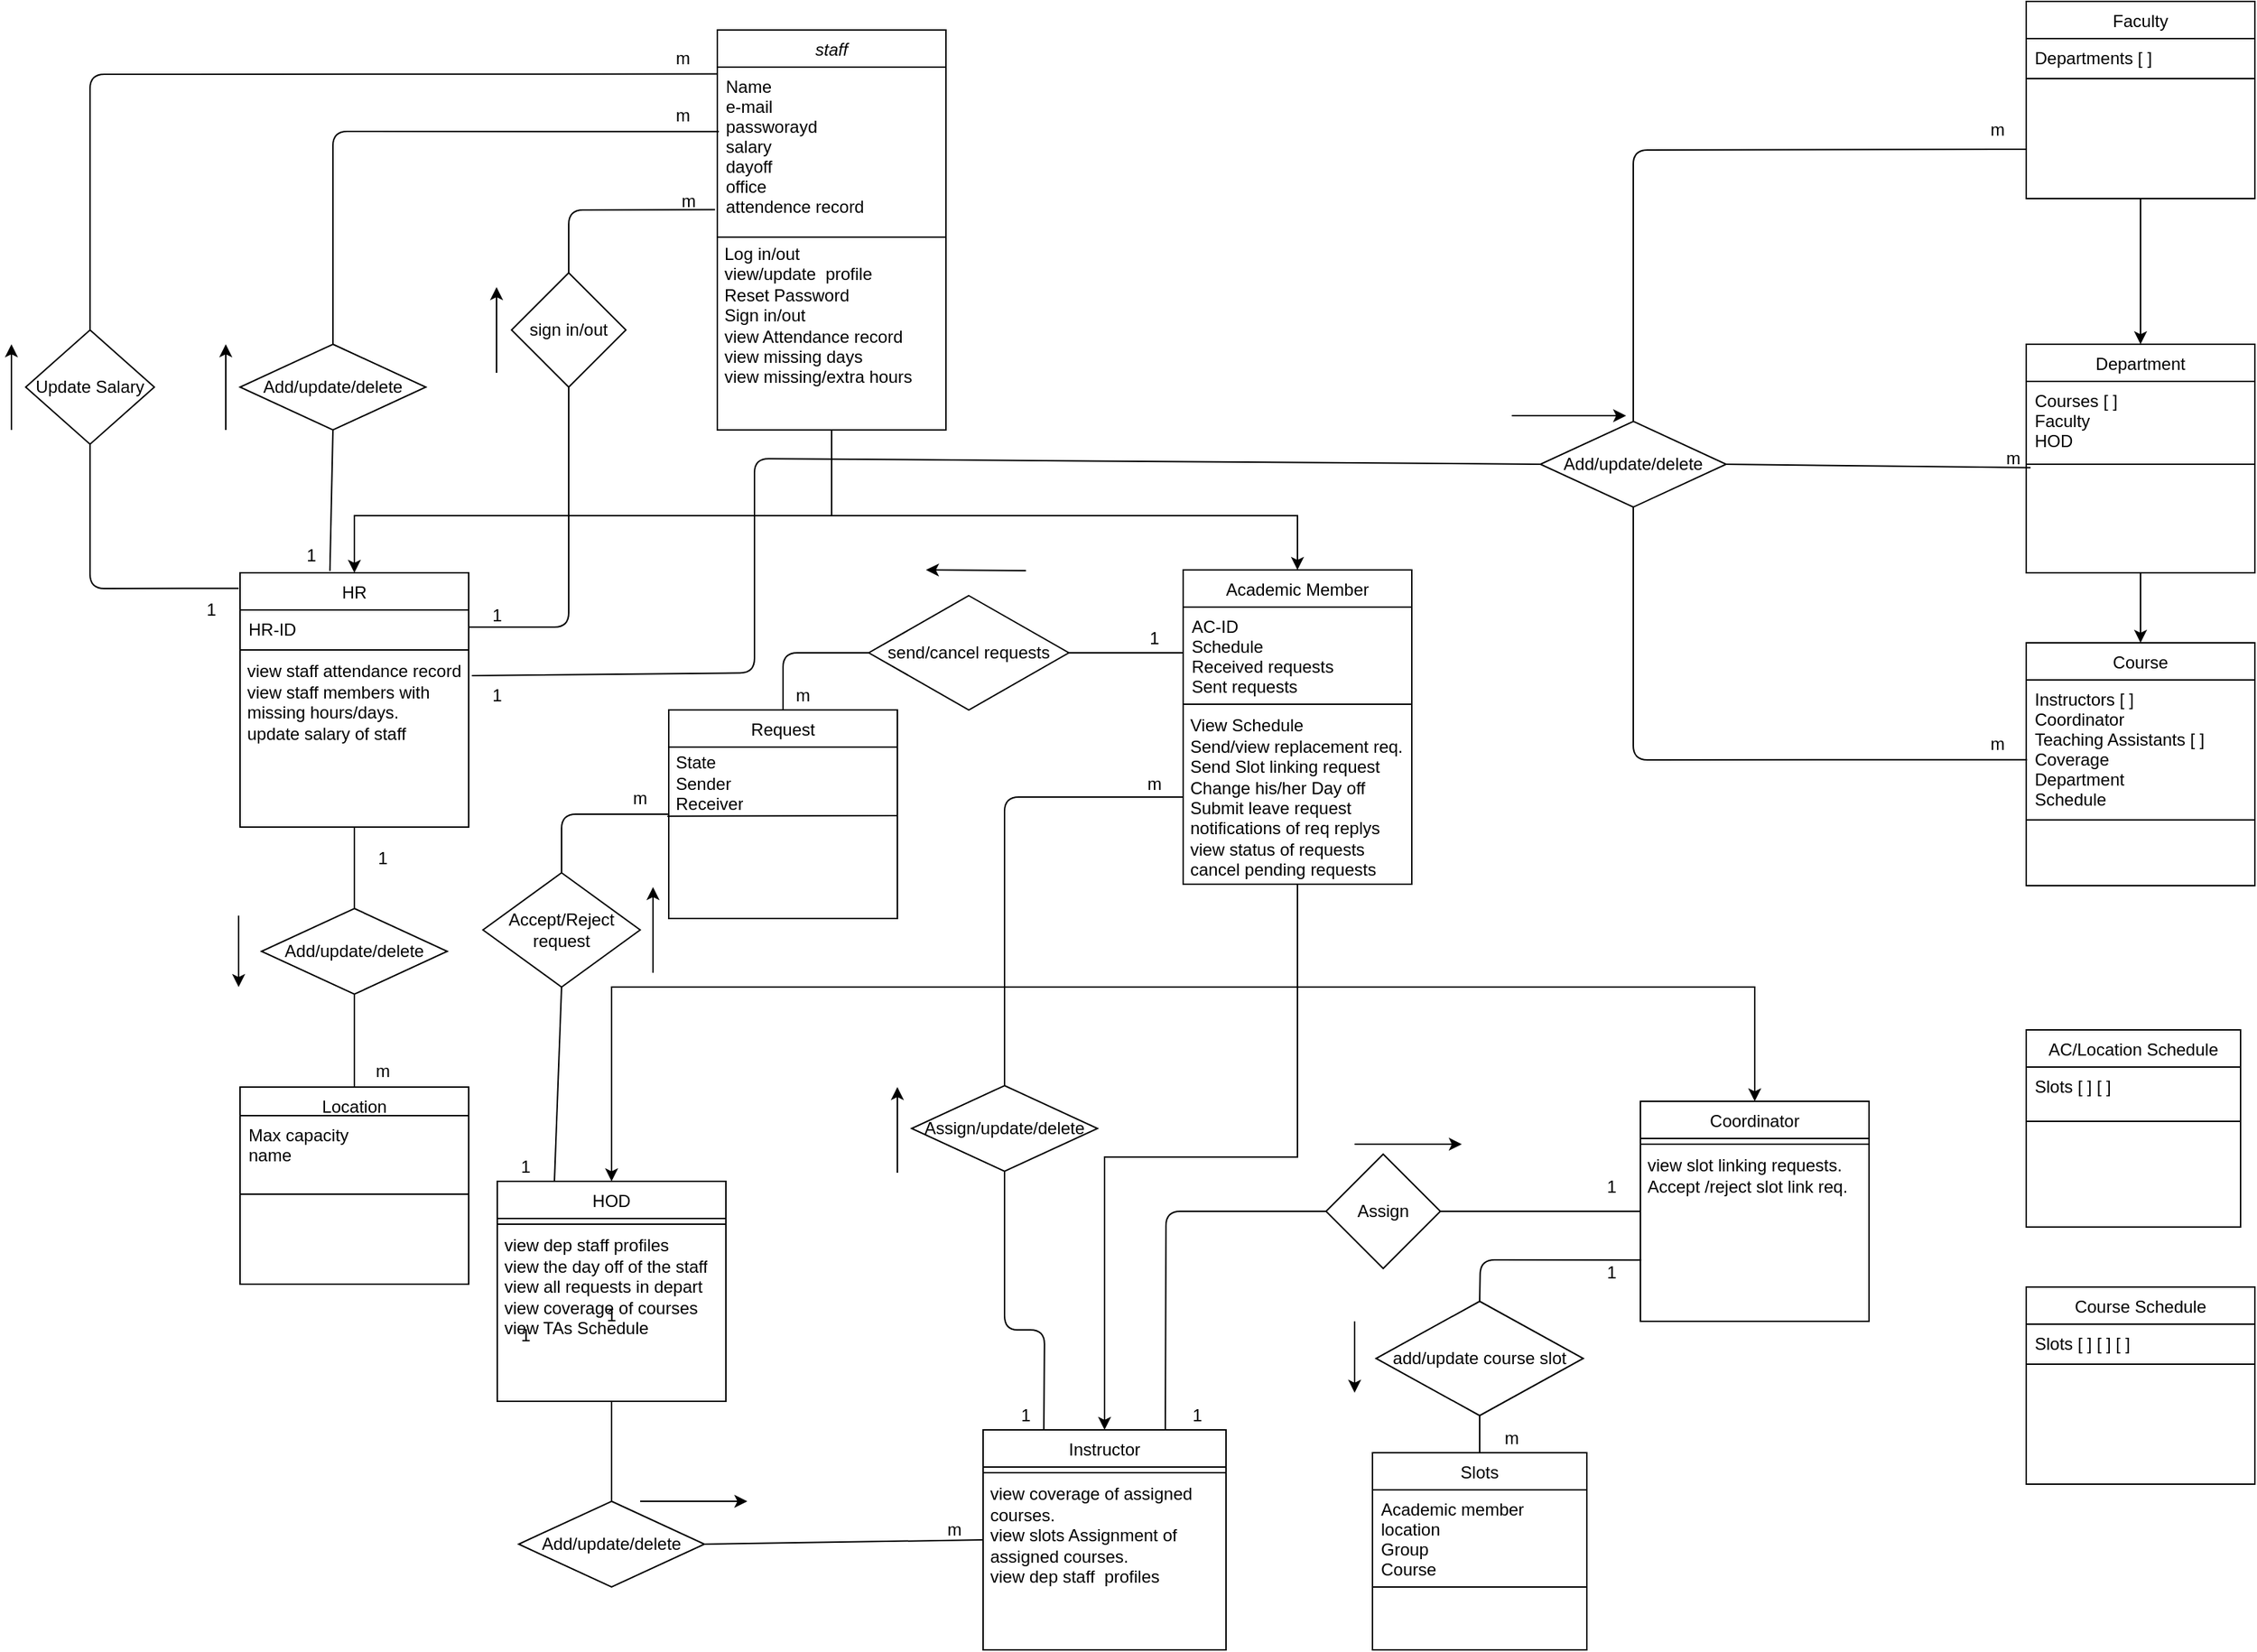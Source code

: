 <mxfile version="14.0.5" type="device"><diagram id="C5RBs43oDa-KdzZeNtuy" name="Page-1"><mxGraphModel dx="2633" dy="2077" grid="1" gridSize="10" guides="1" tooltips="1" connect="1" arrows="1" fold="1" page="1" pageScale="1" pageWidth="827" pageHeight="1169" math="0" shadow="0"><root><mxCell id="WIyWlLk6GJQsqaUBKTNV-0"/><mxCell id="WIyWlLk6GJQsqaUBKTNV-1" parent="WIyWlLk6GJQsqaUBKTNV-0"/><mxCell id="nDDaVyUF-0iJkElrDxur-16" style="edgeStyle=orthogonalEdgeStyle;rounded=0;orthogonalLoop=1;jettySize=auto;html=1;exitX=0.5;exitY=1;exitDx=0;exitDy=0;" parent="WIyWlLk6GJQsqaUBKTNV-1" source="zkfFHV4jXpPFQw0GAbJ--0" target="zkfFHV4jXpPFQw0GAbJ--6" edge="1"><mxGeometry relative="1" as="geometry"><Array as="points"><mxPoint x="414" y="280"/><mxPoint x="80" y="280"/></Array></mxGeometry></mxCell><mxCell id="nDDaVyUF-0iJkElrDxur-18" style="edgeStyle=orthogonalEdgeStyle;rounded=0;orthogonalLoop=1;jettySize=auto;html=1;exitX=0.5;exitY=1;exitDx=0;exitDy=0;" parent="WIyWlLk6GJQsqaUBKTNV-1" source="zkfFHV4jXpPFQw0GAbJ--0" target="zkfFHV4jXpPFQw0GAbJ--13" edge="1"><mxGeometry relative="1" as="geometry"><Array as="points"><mxPoint x="220" y="280"/><mxPoint x="360" y="280"/></Array></mxGeometry></mxCell><mxCell id="zkfFHV4jXpPFQw0GAbJ--0" value="staff" style="swimlane;fontStyle=2;align=center;verticalAlign=top;childLayout=stackLayout;horizontal=1;startSize=26;horizontalStack=0;resizeParent=1;resizeLast=0;collapsible=1;marginBottom=0;rounded=0;shadow=0;strokeWidth=1;" parent="WIyWlLk6GJQsqaUBKTNV-1" vertex="1"><mxGeometry x="334" y="-60" width="160" height="280" as="geometry"><mxRectangle x="230" y="140" width="160" height="26" as="alternateBounds"/></mxGeometry></mxCell><mxCell id="zkfFHV4jXpPFQw0GAbJ--1" value="Name&#10;e-mail&#10;passworayd&#10;salary&#10;dayoff&#10;office&#10;attendence record&#10;" style="text;align=left;verticalAlign=top;spacingLeft=4;spacingRight=4;overflow=hidden;rotatable=0;points=[[0,0.5],[1,0.5]];portConstraint=eastwest;" parent="zkfFHV4jXpPFQw0GAbJ--0" vertex="1"><mxGeometry y="26" width="160" height="104" as="geometry"/></mxCell><mxCell id="zkfFHV4jXpPFQw0GAbJ--4" value="" style="line;html=1;strokeWidth=1;align=left;verticalAlign=middle;spacingTop=-1;spacingLeft=3;spacingRight=3;rotatable=0;labelPosition=right;points=[];portConstraint=eastwest;" parent="zkfFHV4jXpPFQw0GAbJ--0" vertex="1"><mxGeometry y="130" width="160" height="30" as="geometry"/></mxCell><mxCell id="YVOaVPcOm0ycKmop_Eh_-2" value="Log in/out&lt;br&gt;view/update&amp;nbsp; profile&lt;br&gt;Reset Password&amp;nbsp;&lt;br&gt;Sign in/out&lt;br&gt;view Attendance record&lt;br&gt;view missing days&lt;br&gt;view missing/extra hours" style="text;html=1;strokeColor=none;fillColor=none;spacing=5;spacingTop=-20;whiteSpace=wrap;overflow=hidden;rounded=0;" vertex="1" parent="zkfFHV4jXpPFQw0GAbJ--0"><mxGeometry y="160" width="160" height="90" as="geometry"/></mxCell><mxCell id="zkfFHV4jXpPFQw0GAbJ--6" value="HR" style="swimlane;fontStyle=0;align=center;verticalAlign=top;childLayout=stackLayout;horizontal=1;startSize=26;horizontalStack=0;resizeParent=1;resizeLast=0;collapsible=1;marginBottom=0;rounded=0;shadow=0;strokeWidth=1;" parent="WIyWlLk6GJQsqaUBKTNV-1" vertex="1"><mxGeometry y="320" width="160" height="178" as="geometry"><mxRectangle x="130" y="380" width="160" height="26" as="alternateBounds"/></mxGeometry></mxCell><mxCell id="zkfFHV4jXpPFQw0GAbJ--7" value="HR-ID" style="text;align=left;verticalAlign=top;spacingLeft=4;spacingRight=4;overflow=hidden;rotatable=0;points=[[0,0.5],[1,0.5]];portConstraint=eastwest;" parent="zkfFHV4jXpPFQw0GAbJ--6" vertex="1"><mxGeometry y="26" width="160" height="24" as="geometry"/></mxCell><mxCell id="zkfFHV4jXpPFQw0GAbJ--9" value="" style="line;html=1;strokeWidth=1;align=left;verticalAlign=middle;spacingTop=-1;spacingLeft=3;spacingRight=3;rotatable=0;labelPosition=right;points=[];portConstraint=eastwest;" parent="zkfFHV4jXpPFQw0GAbJ--6" vertex="1"><mxGeometry y="50" width="160" height="8" as="geometry"/></mxCell><mxCell id="YVOaVPcOm0ycKmop_Eh_-70" value="&lt;br&gt;view staff attendance record&lt;br&gt;view staff members with missing hours/days.&lt;br&gt;update salary of staff" style="text;html=1;strokeColor=none;fillColor=none;spacing=5;spacingTop=-20;whiteSpace=wrap;overflow=hidden;rounded=0;" vertex="1" parent="zkfFHV4jXpPFQw0GAbJ--6"><mxGeometry y="58" width="160" height="120" as="geometry"/></mxCell><mxCell id="nDDaVyUF-0iJkElrDxur-69" style="edgeStyle=orthogonalEdgeStyle;rounded=0;orthogonalLoop=1;jettySize=auto;html=1;exitX=0.5;exitY=1;exitDx=0;exitDy=0;" parent="WIyWlLk6GJQsqaUBKTNV-1" source="zkfFHV4jXpPFQw0GAbJ--13" target="nDDaVyUF-0iJkElrDxur-59" edge="1"><mxGeometry relative="1" as="geometry"><Array as="points"><mxPoint x="740" y="610"/><mxPoint x="260" y="610"/></Array></mxGeometry></mxCell><mxCell id="nDDaVyUF-0iJkElrDxur-71" style="edgeStyle=orthogonalEdgeStyle;rounded=0;orthogonalLoop=1;jettySize=auto;html=1;exitX=0.5;exitY=1;exitDx=0;exitDy=0;entryX=0.5;entryY=0;entryDx=0;entryDy=0;" parent="WIyWlLk6GJQsqaUBKTNV-1" source="zkfFHV4jXpPFQw0GAbJ--13" target="nDDaVyUF-0iJkElrDxur-65" edge="1"><mxGeometry relative="1" as="geometry"><Array as="points"><mxPoint x="740" y="610"/><mxPoint x="1060" y="610"/></Array></mxGeometry></mxCell><mxCell id="zkfFHV4jXpPFQw0GAbJ--13" value="Academic Member" style="swimlane;fontStyle=0;align=center;verticalAlign=top;childLayout=stackLayout;horizontal=1;startSize=26;horizontalStack=0;resizeParent=1;resizeLast=0;collapsible=1;marginBottom=0;rounded=0;shadow=0;strokeWidth=1;" parent="WIyWlLk6GJQsqaUBKTNV-1" vertex="1"><mxGeometry x="660" y="318" width="160" height="220" as="geometry"><mxRectangle x="340" y="380" width="170" height="26" as="alternateBounds"/></mxGeometry></mxCell><mxCell id="zkfFHV4jXpPFQw0GAbJ--14" value="AC-ID&#10;Schedule&#10;Received requests&#10;Sent requests" style="text;align=left;verticalAlign=top;spacingLeft=4;spacingRight=4;overflow=hidden;rotatable=0;points=[[0,0.5],[1,0.5]];portConstraint=eastwest;" parent="zkfFHV4jXpPFQw0GAbJ--13" vertex="1"><mxGeometry y="26" width="160" height="64" as="geometry"/></mxCell><mxCell id="zkfFHV4jXpPFQw0GAbJ--15" value="" style="line;html=1;strokeWidth=1;align=left;verticalAlign=middle;spacingTop=-1;spacingLeft=3;spacingRight=3;rotatable=0;labelPosition=right;points=[];portConstraint=eastwest;" parent="zkfFHV4jXpPFQw0GAbJ--13" vertex="1"><mxGeometry y="90" width="160" height="8" as="geometry"/></mxCell><mxCell id="YVOaVPcOm0ycKmop_Eh_-3" value="&lt;br&gt;View Schedule&lt;br&gt;Send/view replacement req.&lt;br&gt;Send Slot linking request&lt;br&gt;Change his/her Day off&lt;br&gt;Submit leave request&amp;nbsp;&lt;br&gt;notifications of req replys&lt;br&gt;view status of requests&lt;br&gt;cancel pending requests" style="text;html=1;strokeColor=none;fillColor=none;spacing=5;spacingTop=-20;whiteSpace=wrap;overflow=hidden;rounded=0;" vertex="1" parent="zkfFHV4jXpPFQw0GAbJ--13"><mxGeometry y="98" width="160" height="122" as="geometry"/></mxCell><mxCell id="nDDaVyUF-0iJkElrDxur-13" style="edgeStyle=orthogonalEdgeStyle;rounded=0;orthogonalLoop=1;jettySize=auto;html=1;exitX=0.5;exitY=1;exitDx=0;exitDy=0;entryX=0.5;entryY=0;entryDx=0;entryDy=0;" parent="WIyWlLk6GJQsqaUBKTNV-1" source="nDDaVyUF-0iJkElrDxur-3" target="nDDaVyUF-0iJkElrDxur-6" edge="1"><mxGeometry relative="1" as="geometry"/></mxCell><mxCell id="nDDaVyUF-0iJkElrDxur-3" value="Faculty" style="swimlane;fontStyle=0;align=center;verticalAlign=top;childLayout=stackLayout;horizontal=1;startSize=26;horizontalStack=0;resizeParent=1;resizeLast=0;collapsible=1;marginBottom=0;rounded=0;shadow=0;strokeWidth=1;" parent="WIyWlLk6GJQsqaUBKTNV-1" vertex="1"><mxGeometry x="1250" y="-80" width="160" height="138" as="geometry"><mxRectangle x="130" y="380" width="160" height="26" as="alternateBounds"/></mxGeometry></mxCell><mxCell id="nDDaVyUF-0iJkElrDxur-4" value="Departments [ ]" style="text;align=left;verticalAlign=top;spacingLeft=4;spacingRight=4;overflow=hidden;rotatable=0;points=[[0,0.5],[1,0.5]];portConstraint=eastwest;" parent="nDDaVyUF-0iJkElrDxur-3" vertex="1"><mxGeometry y="26" width="160" height="24" as="geometry"/></mxCell><mxCell id="nDDaVyUF-0iJkElrDxur-5" value="" style="line;html=1;strokeWidth=1;align=left;verticalAlign=middle;spacingTop=-1;spacingLeft=3;spacingRight=3;rotatable=0;labelPosition=right;points=[];portConstraint=eastwest;" parent="nDDaVyUF-0iJkElrDxur-3" vertex="1"><mxGeometry y="50" width="160" height="8" as="geometry"/></mxCell><mxCell id="nDDaVyUF-0iJkElrDxur-15" style="edgeStyle=orthogonalEdgeStyle;rounded=0;orthogonalLoop=1;jettySize=auto;html=1;exitX=0.5;exitY=1;exitDx=0;exitDy=0;entryX=0.5;entryY=0;entryDx=0;entryDy=0;" parent="WIyWlLk6GJQsqaUBKTNV-1" source="nDDaVyUF-0iJkElrDxur-6" target="nDDaVyUF-0iJkElrDxur-9" edge="1"><mxGeometry relative="1" as="geometry"/></mxCell><mxCell id="nDDaVyUF-0iJkElrDxur-6" value="Department" style="swimlane;fontStyle=0;align=center;verticalAlign=top;childLayout=stackLayout;horizontal=1;startSize=26;horizontalStack=0;resizeParent=1;resizeLast=0;collapsible=1;marginBottom=0;rounded=0;shadow=0;strokeWidth=1;" parent="WIyWlLk6GJQsqaUBKTNV-1" vertex="1"><mxGeometry x="1250" y="160" width="160" height="160" as="geometry"><mxRectangle x="130" y="380" width="160" height="26" as="alternateBounds"/></mxGeometry></mxCell><mxCell id="nDDaVyUF-0iJkElrDxur-7" value="Courses [ ]&#10;Faculty&#10;HOD" style="text;align=left;verticalAlign=top;spacingLeft=4;spacingRight=4;overflow=hidden;rotatable=0;points=[[0,0.5],[1,0.5]];portConstraint=eastwest;" parent="nDDaVyUF-0iJkElrDxur-6" vertex="1"><mxGeometry y="26" width="160" height="54" as="geometry"/></mxCell><mxCell id="nDDaVyUF-0iJkElrDxur-8" value="" style="line;html=1;strokeWidth=1;align=left;verticalAlign=middle;spacingTop=-1;spacingLeft=3;spacingRight=3;rotatable=0;labelPosition=right;points=[];portConstraint=eastwest;" parent="nDDaVyUF-0iJkElrDxur-6" vertex="1"><mxGeometry y="80" width="160" height="8" as="geometry"/></mxCell><mxCell id="nDDaVyUF-0iJkElrDxur-9" value="Course" style="swimlane;fontStyle=0;align=center;verticalAlign=top;childLayout=stackLayout;horizontal=1;startSize=26;horizontalStack=0;resizeParent=1;resizeLast=0;collapsible=1;marginBottom=0;rounded=0;shadow=0;strokeWidth=1;" parent="WIyWlLk6GJQsqaUBKTNV-1" vertex="1"><mxGeometry x="1250" y="369" width="160" height="170" as="geometry"><mxRectangle x="560" y="400" width="160" height="26" as="alternateBounds"/></mxGeometry></mxCell><mxCell id="nDDaVyUF-0iJkElrDxur-10" value="Instructors [ ]&#10;Coordinator&#10;Teaching Assistants [ ]&#10;Coverage&#10;Department&#10;Schedule" style="text;align=left;verticalAlign=top;spacingLeft=4;spacingRight=4;overflow=hidden;rotatable=0;points=[[0,0.5],[1,0.5]];portConstraint=eastwest;" parent="nDDaVyUF-0iJkElrDxur-9" vertex="1"><mxGeometry y="26" width="160" height="94" as="geometry"/></mxCell><mxCell id="nDDaVyUF-0iJkElrDxur-11" value="" style="line;html=1;strokeWidth=1;align=left;verticalAlign=middle;spacingTop=-1;spacingLeft=3;spacingRight=3;rotatable=0;labelPosition=right;points=[];portConstraint=eastwest;" parent="nDDaVyUF-0iJkElrDxur-9" vertex="1"><mxGeometry y="120" width="160" height="8" as="geometry"/></mxCell><mxCell id="nDDaVyUF-0iJkElrDxur-19" value="Location" style="swimlane;fontStyle=0;align=center;verticalAlign=top;childLayout=stackLayout;horizontal=1;startSize=20;horizontalStack=0;resizeParent=1;resizeLast=0;collapsible=1;marginBottom=0;rounded=0;shadow=0;strokeWidth=1;" parent="WIyWlLk6GJQsqaUBKTNV-1" vertex="1"><mxGeometry y="680" width="160" height="138" as="geometry"><mxRectangle x="130" y="380" width="160" height="26" as="alternateBounds"/></mxGeometry></mxCell><mxCell id="nDDaVyUF-0iJkElrDxur-20" value="Max capacity&#10;name" style="text;align=left;verticalAlign=top;spacingLeft=4;spacingRight=4;overflow=hidden;rotatable=0;points=[[0,0.5],[1,0.5]];portConstraint=eastwest;" parent="nDDaVyUF-0iJkElrDxur-19" vertex="1"><mxGeometry y="20" width="160" height="50" as="geometry"/></mxCell><mxCell id="nDDaVyUF-0iJkElrDxur-21" value="" style="line;html=1;strokeWidth=1;align=left;verticalAlign=middle;spacingTop=-1;spacingLeft=3;spacingRight=3;rotatable=0;labelPosition=right;points=[];portConstraint=eastwest;" parent="nDDaVyUF-0iJkElrDxur-19" vertex="1"><mxGeometry y="70" width="160" height="10" as="geometry"/></mxCell><mxCell id="nDDaVyUF-0iJkElrDxur-22" value="Slots" style="swimlane;fontStyle=0;align=center;verticalAlign=top;childLayout=stackLayout;horizontal=1;startSize=26;horizontalStack=0;resizeParent=1;resizeLast=0;collapsible=1;marginBottom=0;rounded=0;shadow=0;strokeWidth=1;" parent="WIyWlLk6GJQsqaUBKTNV-1" vertex="1"><mxGeometry x="792.5" y="936" width="150" height="138" as="geometry"><mxRectangle x="130" y="380" width="160" height="26" as="alternateBounds"/></mxGeometry></mxCell><mxCell id="nDDaVyUF-0iJkElrDxur-23" value="Academic member&#10;location&#10;Group&#10;Course" style="text;align=left;verticalAlign=top;spacingLeft=4;spacingRight=4;overflow=hidden;rotatable=0;points=[[0,0.5],[1,0.5]];portConstraint=eastwest;" parent="nDDaVyUF-0iJkElrDxur-22" vertex="1"><mxGeometry y="26" width="150" height="64" as="geometry"/></mxCell><mxCell id="nDDaVyUF-0iJkElrDxur-24" value="" style="line;html=1;strokeWidth=1;align=left;verticalAlign=middle;spacingTop=-1;spacingLeft=3;spacingRight=3;rotatable=0;labelPosition=right;points=[];portConstraint=eastwest;" parent="nDDaVyUF-0iJkElrDxur-22" vertex="1"><mxGeometry y="90" width="150" height="8" as="geometry"/></mxCell><mxCell id="nDDaVyUF-0iJkElrDxur-26" value="AC/Location Schedule" style="swimlane;fontStyle=0;align=center;verticalAlign=top;childLayout=stackLayout;horizontal=1;startSize=26;horizontalStack=0;resizeParent=1;resizeLast=0;collapsible=1;marginBottom=0;rounded=0;shadow=0;strokeWidth=1;" parent="WIyWlLk6GJQsqaUBKTNV-1" vertex="1"><mxGeometry x="1250" y="640" width="150" height="138" as="geometry"><mxRectangle x="130" y="380" width="160" height="26" as="alternateBounds"/></mxGeometry></mxCell><mxCell id="nDDaVyUF-0iJkElrDxur-27" value="Slots [ ] [ ] &#10;" style="text;align=left;verticalAlign=top;spacingLeft=4;spacingRight=4;overflow=hidden;rotatable=0;points=[[0,0.5],[1,0.5]];portConstraint=eastwest;" parent="nDDaVyUF-0iJkElrDxur-26" vertex="1"><mxGeometry y="26" width="150" height="34" as="geometry"/></mxCell><mxCell id="nDDaVyUF-0iJkElrDxur-28" value="" style="line;html=1;strokeWidth=1;align=left;verticalAlign=middle;spacingTop=-1;spacingLeft=3;spacingRight=3;rotatable=0;labelPosition=right;points=[];portConstraint=eastwest;" parent="nDDaVyUF-0iJkElrDxur-26" vertex="1"><mxGeometry y="60" width="150" height="8" as="geometry"/></mxCell><mxCell id="nDDaVyUF-0iJkElrDxur-29" value="Course Schedule" style="swimlane;fontStyle=0;align=center;verticalAlign=top;childLayout=stackLayout;horizontal=1;startSize=26;horizontalStack=0;resizeParent=1;resizeLast=0;collapsible=1;marginBottom=0;rounded=0;shadow=0;strokeWidth=1;" parent="WIyWlLk6GJQsqaUBKTNV-1" vertex="1"><mxGeometry x="1250" y="820" width="160" height="138" as="geometry"><mxRectangle x="130" y="380" width="160" height="26" as="alternateBounds"/></mxGeometry></mxCell><mxCell id="nDDaVyUF-0iJkElrDxur-30" value="Slots [ ] [ ] [ ]" style="text;align=left;verticalAlign=top;spacingLeft=4;spacingRight=4;overflow=hidden;rotatable=0;points=[[0,0.5],[1,0.5]];portConstraint=eastwest;" parent="nDDaVyUF-0iJkElrDxur-29" vertex="1"><mxGeometry y="26" width="160" height="24" as="geometry"/></mxCell><mxCell id="nDDaVyUF-0iJkElrDxur-31" value="" style="line;html=1;strokeWidth=1;align=left;verticalAlign=middle;spacingTop=-1;spacingLeft=3;spacingRight=3;rotatable=0;labelPosition=right;points=[];portConstraint=eastwest;" parent="nDDaVyUF-0iJkElrDxur-29" vertex="1"><mxGeometry y="50" width="160" height="8" as="geometry"/></mxCell><mxCell id="nDDaVyUF-0iJkElrDxur-33" value="" style="endArrow=none;html=1;exitX=0.5;exitY=0.083;exitDx=0;exitDy=0;exitPerimeter=0;entryX=0.5;entryY=1;entryDx=0;entryDy=0;" parent="WIyWlLk6GJQsqaUBKTNV-1" source="nDDaVyUF-0iJkElrDxur-53" edge="1" target="YVOaVPcOm0ycKmop_Eh_-70"><mxGeometry width="50" height="50" relative="1" as="geometry"><mxPoint x="80" y="545" as="sourcePoint"/><mxPoint x="80" y="500" as="targetPoint"/></mxGeometry></mxCell><mxCell id="nDDaVyUF-0iJkElrDxur-35" value="" style="endArrow=none;html=1;exitX=0.5;exitY=0;exitDx=0;exitDy=0;entryX=0.5;entryY=1;entryDx=0;entryDy=0;" parent="WIyWlLk6GJQsqaUBKTNV-1" source="nDDaVyUF-0iJkElrDxur-19" target="nDDaVyUF-0iJkElrDxur-53" edge="1"><mxGeometry width="50" height="50" relative="1" as="geometry"><mxPoint x="80" y="690" as="sourcePoint"/><mxPoint x="80" y="625" as="targetPoint"/><Array as="points"/></mxGeometry></mxCell><mxCell id="nDDaVyUF-0iJkElrDxur-36" value="Add/update/delete" style="rhombus;whiteSpace=wrap;html=1;" parent="WIyWlLk6GJQsqaUBKTNV-1" vertex="1"><mxGeometry y="160" width="130" height="60" as="geometry"/></mxCell><mxCell id="nDDaVyUF-0iJkElrDxur-38" value="" style="endArrow=none;html=1;exitX=0.5;exitY=0;exitDx=0;exitDy=0;entryX=0.007;entryY=0.434;entryDx=0;entryDy=0;entryPerimeter=0;" parent="WIyWlLk6GJQsqaUBKTNV-1" source="nDDaVyUF-0iJkElrDxur-36" target="zkfFHV4jXpPFQw0GAbJ--1" edge="1"><mxGeometry width="50" height="50" relative="1" as="geometry"><mxPoint x="30" y="170" as="sourcePoint"/><mxPoint x="80" y="120" as="targetPoint"/><Array as="points"><mxPoint x="65" y="11"/></Array></mxGeometry></mxCell><mxCell id="nDDaVyUF-0iJkElrDxur-39" value="m" style="text;html=1;strokeColor=none;fillColor=none;align=center;verticalAlign=middle;whiteSpace=wrap;rounded=0;" parent="WIyWlLk6GJQsqaUBKTNV-1" vertex="1"><mxGeometry x="290" y="-10" width="40" height="20" as="geometry"/></mxCell><mxCell id="nDDaVyUF-0iJkElrDxur-40" value="" style="endArrow=none;html=1;exitX=0.393;exitY=-0.007;exitDx=0;exitDy=0;entryX=0.5;entryY=1;entryDx=0;entryDy=0;exitPerimeter=0;" parent="WIyWlLk6GJQsqaUBKTNV-1" source="zkfFHV4jXpPFQw0GAbJ--6" target="nDDaVyUF-0iJkElrDxur-36" edge="1"><mxGeometry width="50" height="50" relative="1" as="geometry"><mxPoint x="-10" y="270" as="sourcePoint"/><mxPoint x="40" y="220" as="targetPoint"/></mxGeometry></mxCell><mxCell id="nDDaVyUF-0iJkElrDxur-41" value="1" style="text;html=1;strokeColor=none;fillColor=none;align=center;verticalAlign=middle;whiteSpace=wrap;rounded=0;" parent="WIyWlLk6GJQsqaUBKTNV-1" vertex="1"><mxGeometry x="30" y="298" width="40" height="20" as="geometry"/></mxCell><mxCell id="nDDaVyUF-0iJkElrDxur-42" value="1" style="text;html=1;strokeColor=none;fillColor=none;align=center;verticalAlign=middle;whiteSpace=wrap;rounded=0;" parent="WIyWlLk6GJQsqaUBKTNV-1" vertex="1"><mxGeometry x="80" y="510" width="40" height="20" as="geometry"/></mxCell><mxCell id="nDDaVyUF-0iJkElrDxur-47" value="m" style="text;html=1;strokeColor=none;fillColor=none;align=center;verticalAlign=middle;whiteSpace=wrap;rounded=0;" parent="WIyWlLk6GJQsqaUBKTNV-1" vertex="1"><mxGeometry x="80" y="659" width="40" height="20" as="geometry"/></mxCell><mxCell id="nDDaVyUF-0iJkElrDxur-50" value="Add/update/delete" style="rhombus;whiteSpace=wrap;html=1;" parent="WIyWlLk6GJQsqaUBKTNV-1" vertex="1"><mxGeometry x="910" y="214" width="130" height="60" as="geometry"/></mxCell><mxCell id="nDDaVyUF-0iJkElrDxur-51" value="" style="endArrow=none;html=1;entryX=0;entryY=0.75;entryDx=0;entryDy=0;exitX=0.5;exitY=0;exitDx=0;exitDy=0;" parent="WIyWlLk6GJQsqaUBKTNV-1" source="nDDaVyUF-0iJkElrDxur-50" target="nDDaVyUF-0iJkElrDxur-3" edge="1"><mxGeometry width="50" height="50" relative="1" as="geometry"><mxPoint x="890" y="230" as="sourcePoint"/><mxPoint x="550" y="59" as="targetPoint"/><Array as="points"><mxPoint x="975" y="24"/></Array></mxGeometry></mxCell><mxCell id="nDDaVyUF-0iJkElrDxur-52" value="" style="endArrow=none;html=1;entryX=0;entryY=0.5;entryDx=0;entryDy=0;exitX=1.014;exitY=0.117;exitDx=0;exitDy=0;exitPerimeter=0;" parent="WIyWlLk6GJQsqaUBKTNV-1" source="YVOaVPcOm0ycKmop_Eh_-70" target="nDDaVyUF-0iJkElrDxur-50" edge="1"><mxGeometry width="50" height="50" relative="1" as="geometry"><mxPoint x="390" y="300" as="sourcePoint"/><mxPoint x="440" y="250" as="targetPoint"/><Array as="points"><mxPoint x="360" y="390"/><mxPoint x="360" y="240"/></Array></mxGeometry></mxCell><mxCell id="nDDaVyUF-0iJkElrDxur-53" value="Add/update/delete" style="rhombus;whiteSpace=wrap;html=1;" parent="WIyWlLk6GJQsqaUBKTNV-1" vertex="1"><mxGeometry x="15" y="555" width="130" height="60" as="geometry"/></mxCell><mxCell id="nDDaVyUF-0iJkElrDxur-56" value="sign in/out" style="rhombus;whiteSpace=wrap;html=1;" parent="WIyWlLk6GJQsqaUBKTNV-1" vertex="1"><mxGeometry x="190" y="110" width="80" height="80" as="geometry"/></mxCell><mxCell id="nDDaVyUF-0iJkElrDxur-57" value="" style="endArrow=none;html=1;entryX=-0.01;entryY=0.959;entryDx=0;entryDy=0;entryPerimeter=0;exitX=0.5;exitY=0;exitDx=0;exitDy=0;" parent="WIyWlLk6GJQsqaUBKTNV-1" source="nDDaVyUF-0iJkElrDxur-56" target="zkfFHV4jXpPFQw0GAbJ--1" edge="1"><mxGeometry width="50" height="50" relative="1" as="geometry"><mxPoint x="500" y="370" as="sourcePoint"/><mxPoint x="550" y="320" as="targetPoint"/><Array as="points"><mxPoint x="230" y="66"/></Array></mxGeometry></mxCell><mxCell id="nDDaVyUF-0iJkElrDxur-58" value="" style="endArrow=none;html=1;entryX=0.5;entryY=1;entryDx=0;entryDy=0;exitX=1;exitY=0.5;exitDx=0;exitDy=0;" parent="WIyWlLk6GJQsqaUBKTNV-1" source="zkfFHV4jXpPFQw0GAbJ--7" target="nDDaVyUF-0iJkElrDxur-56" edge="1"><mxGeometry width="50" height="50" relative="1" as="geometry"><mxPoint x="500" y="370" as="sourcePoint"/><mxPoint x="550" y="320" as="targetPoint"/><Array as="points"><mxPoint x="230" y="358"/></Array></mxGeometry></mxCell><mxCell id="nDDaVyUF-0iJkElrDxur-59" value="HOD" style="swimlane;fontStyle=0;align=center;verticalAlign=top;childLayout=stackLayout;horizontal=1;startSize=26;horizontalStack=0;resizeParent=1;resizeLast=0;collapsible=1;marginBottom=0;rounded=0;shadow=0;strokeWidth=1;" parent="WIyWlLk6GJQsqaUBKTNV-1" vertex="1"><mxGeometry x="180" y="746" width="160" height="154" as="geometry"><mxRectangle x="340" y="380" width="170" height="26" as="alternateBounds"/></mxGeometry></mxCell><mxCell id="nDDaVyUF-0iJkElrDxur-61" value="" style="line;html=1;strokeWidth=1;align=left;verticalAlign=middle;spacingTop=-1;spacingLeft=3;spacingRight=3;rotatable=0;labelPosition=right;points=[];portConstraint=eastwest;" parent="nDDaVyUF-0iJkElrDxur-59" vertex="1"><mxGeometry y="26" width="160" height="8" as="geometry"/></mxCell><mxCell id="YVOaVPcOm0ycKmop_Eh_-10" value="&lt;br&gt;view dep staff profiles&lt;br&gt;view the day off of the staff&lt;br&gt;view all requests in depart&lt;br&gt;view coverage of courses&lt;br&gt;view TAs Schedule" style="text;html=1;strokeColor=none;fillColor=none;spacing=5;spacingTop=-20;whiteSpace=wrap;overflow=hidden;rounded=0;" vertex="1" parent="nDDaVyUF-0iJkElrDxur-59"><mxGeometry y="34" width="160" height="114" as="geometry"/></mxCell><mxCell id="nDDaVyUF-0iJkElrDxur-62" value="Instructor" style="swimlane;fontStyle=0;align=center;verticalAlign=top;childLayout=stackLayout;horizontal=1;startSize=26;horizontalStack=0;resizeParent=1;resizeLast=0;collapsible=1;marginBottom=0;rounded=0;shadow=0;strokeWidth=1;" parent="WIyWlLk6GJQsqaUBKTNV-1" vertex="1"><mxGeometry x="520" y="920" width="170" height="154" as="geometry"><mxRectangle x="340" y="380" width="170" height="26" as="alternateBounds"/></mxGeometry></mxCell><mxCell id="nDDaVyUF-0iJkElrDxur-64" value="" style="line;html=1;strokeWidth=1;align=left;verticalAlign=middle;spacingTop=-1;spacingLeft=3;spacingRight=3;rotatable=0;labelPosition=right;points=[];portConstraint=eastwest;" parent="nDDaVyUF-0iJkElrDxur-62" vertex="1"><mxGeometry y="26" width="170" height="8" as="geometry"/></mxCell><mxCell id="YVOaVPcOm0ycKmop_Eh_-27" value="&lt;br&gt;view coverage of assigned courses.&lt;br&gt;view slots Assignment of assigned courses.&lt;br&gt;view dep staff&amp;nbsp; profiles" style="text;html=1;strokeColor=none;fillColor=none;spacing=5;spacingTop=-20;whiteSpace=wrap;overflow=hidden;rounded=0;" vertex="1" parent="nDDaVyUF-0iJkElrDxur-62"><mxGeometry y="34" width="170" height="120" as="geometry"/></mxCell><mxCell id="nDDaVyUF-0iJkElrDxur-65" value="Coordinator" style="swimlane;fontStyle=0;align=center;verticalAlign=top;childLayout=stackLayout;horizontal=1;startSize=26;horizontalStack=0;resizeParent=1;resizeLast=0;collapsible=1;marginBottom=0;rounded=0;shadow=0;strokeWidth=1;" parent="WIyWlLk6GJQsqaUBKTNV-1" vertex="1"><mxGeometry x="980" y="690" width="160" height="154" as="geometry"><mxRectangle x="340" y="380" width="170" height="26" as="alternateBounds"/></mxGeometry></mxCell><mxCell id="nDDaVyUF-0iJkElrDxur-67" value="" style="line;html=1;strokeWidth=1;align=left;verticalAlign=middle;spacingTop=-1;spacingLeft=3;spacingRight=3;rotatable=0;labelPosition=right;points=[];portConstraint=eastwest;" parent="nDDaVyUF-0iJkElrDxur-65" vertex="1"><mxGeometry y="26" width="160" height="8" as="geometry"/></mxCell><mxCell id="YVOaVPcOm0ycKmop_Eh_-65" value="&lt;br&gt;view slot linking requests.&lt;br&gt;Accept /reject slot link req.&lt;br&gt;" style="text;html=1;strokeColor=none;fillColor=none;spacing=5;spacingTop=-20;whiteSpace=wrap;overflow=hidden;rounded=0;" vertex="1" parent="nDDaVyUF-0iJkElrDxur-65"><mxGeometry y="34" width="160" height="120" as="geometry"/></mxCell><mxCell id="YVOaVPcOm0ycKmop_Eh_-5" value="Add/update/delete" style="rhombus;whiteSpace=wrap;html=1;" vertex="1" parent="WIyWlLk6GJQsqaUBKTNV-1"><mxGeometry x="195" y="970" width="130" height="60" as="geometry"/></mxCell><mxCell id="YVOaVPcOm0ycKmop_Eh_-8" value="" style="endArrow=none;html=1;entryX=0.5;entryY=1;entryDx=0;entryDy=0;exitX=0.5;exitY=0;exitDx=0;exitDy=0;" edge="1" parent="WIyWlLk6GJQsqaUBKTNV-1" source="YVOaVPcOm0ycKmop_Eh_-5" target="nDDaVyUF-0iJkElrDxur-59"><mxGeometry width="50" height="50" relative="1" as="geometry"><mxPoint x="590" y="900" as="sourcePoint"/><mxPoint x="640" y="850" as="targetPoint"/></mxGeometry></mxCell><mxCell id="YVOaVPcOm0ycKmop_Eh_-9" value="" style="endArrow=none;html=1;exitX=0;exitY=0.5;exitDx=0;exitDy=0;entryX=1;entryY=0.5;entryDx=0;entryDy=0;" edge="1" parent="WIyWlLk6GJQsqaUBKTNV-1" source="nDDaVyUF-0iJkElrDxur-62" target="YVOaVPcOm0ycKmop_Eh_-5"><mxGeometry width="50" height="50" relative="1" as="geometry"><mxPoint x="590" y="900" as="sourcePoint"/><mxPoint x="640" y="850" as="targetPoint"/></mxGeometry></mxCell><mxCell id="YVOaVPcOm0ycKmop_Eh_-11" value="Assign/update/delete" style="rhombus;whiteSpace=wrap;html=1;" vertex="1" parent="WIyWlLk6GJQsqaUBKTNV-1"><mxGeometry x="470" y="679" width="130" height="60" as="geometry"/></mxCell><mxCell id="YVOaVPcOm0ycKmop_Eh_-12" value="" style="endArrow=none;html=1;entryX=0.5;entryY=1;entryDx=0;entryDy=0;exitX=0.25;exitY=0;exitDx=0;exitDy=0;" edge="1" parent="WIyWlLk6GJQsqaUBKTNV-1" source="nDDaVyUF-0iJkElrDxur-62" target="YVOaVPcOm0ycKmop_Eh_-11"><mxGeometry width="50" height="50" relative="1" as="geometry"><mxPoint x="590" y="790" as="sourcePoint"/><mxPoint x="640" y="740" as="targetPoint"/><Array as="points"><mxPoint x="563" y="850"/><mxPoint x="535" y="850"/></Array></mxGeometry></mxCell><mxCell id="YVOaVPcOm0ycKmop_Eh_-14" value="" style="endArrow=none;html=1;exitX=0.5;exitY=0;exitDx=0;exitDy=0;entryX=0;entryY=0.5;entryDx=0;entryDy=0;" edge="1" parent="WIyWlLk6GJQsqaUBKTNV-1" source="YVOaVPcOm0ycKmop_Eh_-11" target="YVOaVPcOm0ycKmop_Eh_-3"><mxGeometry width="50" height="50" relative="1" as="geometry"><mxPoint x="590" y="570" as="sourcePoint"/><mxPoint x="370" y="470" as="targetPoint"/><Array as="points"><mxPoint x="535" y="630"/><mxPoint x="535" y="530"/><mxPoint x="535" y="477"/></Array></mxGeometry></mxCell><mxCell id="YVOaVPcOm0ycKmop_Eh_-15" value="m" style="text;html=1;strokeColor=none;fillColor=none;align=center;verticalAlign=middle;whiteSpace=wrap;rounded=0;" vertex="1" parent="WIyWlLk6GJQsqaUBKTNV-1"><mxGeometry x="620" y="458" width="40" height="20" as="geometry"/></mxCell><mxCell id="YVOaVPcOm0ycKmop_Eh_-16" value="m" style="text;html=1;strokeColor=none;fillColor=none;align=center;verticalAlign=middle;whiteSpace=wrap;rounded=0;" vertex="1" parent="WIyWlLk6GJQsqaUBKTNV-1"><mxGeometry x="480" y="980" width="40" height="20" as="geometry"/></mxCell><mxCell id="YVOaVPcOm0ycKmop_Eh_-17" value="1" style="text;html=1;strokeColor=none;fillColor=none;align=center;verticalAlign=middle;whiteSpace=wrap;rounded=0;" vertex="1" parent="WIyWlLk6GJQsqaUBKTNV-1"><mxGeometry x="530" y="900" width="40" height="20" as="geometry"/></mxCell><mxCell id="YVOaVPcOm0ycKmop_Eh_-18" value="1" style="text;html=1;strokeColor=none;fillColor=none;align=center;verticalAlign=middle;whiteSpace=wrap;rounded=0;" vertex="1" parent="WIyWlLk6GJQsqaUBKTNV-1"><mxGeometry x="240" y="830" width="40" height="20" as="geometry"/></mxCell><mxCell id="YVOaVPcOm0ycKmop_Eh_-21" value="Assign" style="rhombus;whiteSpace=wrap;html=1;" vertex="1" parent="WIyWlLk6GJQsqaUBKTNV-1"><mxGeometry x="760" y="727" width="80" height="80" as="geometry"/></mxCell><mxCell id="YVOaVPcOm0ycKmop_Eh_-23" value="" style="endArrow=none;html=1;exitX=1;exitY=0.5;exitDx=0;exitDy=0;entryX=0;entryY=0.5;entryDx=0;entryDy=0;" edge="1" parent="WIyWlLk6GJQsqaUBKTNV-1" source="YVOaVPcOm0ycKmop_Eh_-21" target="nDDaVyUF-0iJkElrDxur-65"><mxGeometry width="50" height="50" relative="1" as="geometry"><mxPoint x="590" y="790" as="sourcePoint"/><mxPoint x="680" y="730" as="targetPoint"/></mxGeometry></mxCell><mxCell id="YVOaVPcOm0ycKmop_Eh_-24" value="" style="endArrow=none;html=1;entryX=0;entryY=0.5;entryDx=0;entryDy=0;entryPerimeter=0;exitX=0.75;exitY=0;exitDx=0;exitDy=0;" edge="1" parent="WIyWlLk6GJQsqaUBKTNV-1" source="nDDaVyUF-0iJkElrDxur-62" target="YVOaVPcOm0ycKmop_Eh_-21"><mxGeometry width="50" height="50" relative="1" as="geometry"><mxPoint x="590" y="790" as="sourcePoint"/><mxPoint x="640" y="740" as="targetPoint"/><Array as="points"><mxPoint x="648" y="767"/></Array></mxGeometry></mxCell><mxCell id="YVOaVPcOm0ycKmop_Eh_-25" value="1" style="text;html=1;strokeColor=none;fillColor=none;align=center;verticalAlign=middle;whiteSpace=wrap;rounded=0;" vertex="1" parent="WIyWlLk6GJQsqaUBKTNV-1"><mxGeometry x="650" y="900" width="40" height="20" as="geometry"/></mxCell><mxCell id="YVOaVPcOm0ycKmop_Eh_-26" value="1" style="text;html=1;strokeColor=none;fillColor=none;align=center;verticalAlign=middle;whiteSpace=wrap;rounded=0;" vertex="1" parent="WIyWlLk6GJQsqaUBKTNV-1"><mxGeometry x="940" y="740" width="40" height="20" as="geometry"/></mxCell><mxCell id="YVOaVPcOm0ycKmop_Eh_-28" value="" style="endArrow=classic;html=1;" edge="1" parent="WIyWlLk6GJQsqaUBKTNV-1"><mxGeometry width="50" height="50" relative="1" as="geometry"><mxPoint x="780" y="720" as="sourcePoint"/><mxPoint x="855" y="720" as="targetPoint"/></mxGeometry></mxCell><mxCell id="YVOaVPcOm0ycKmop_Eh_-29" value="" style="endArrow=classic;html=1;" edge="1" parent="WIyWlLk6GJQsqaUBKTNV-1"><mxGeometry width="50" height="50" relative="1" as="geometry"><mxPoint x="280" y="970" as="sourcePoint"/><mxPoint x="355" y="970" as="targetPoint"/></mxGeometry></mxCell><mxCell id="YVOaVPcOm0ycKmop_Eh_-30" value="" style="endArrow=classic;html=1;" edge="1" parent="WIyWlLk6GJQsqaUBKTNV-1"><mxGeometry width="50" height="50" relative="1" as="geometry"><mxPoint x="-1" y="560" as="sourcePoint"/><mxPoint x="-1" y="610" as="targetPoint"/></mxGeometry></mxCell><mxCell id="YVOaVPcOm0ycKmop_Eh_-32" value="1" style="text;html=1;strokeColor=none;fillColor=none;align=center;verticalAlign=middle;whiteSpace=wrap;rounded=0;" vertex="1" parent="WIyWlLk6GJQsqaUBKTNV-1"><mxGeometry x="160" y="340" width="40" height="20" as="geometry"/></mxCell><mxCell id="YVOaVPcOm0ycKmop_Eh_-33" value="m" style="text;html=1;strokeColor=none;fillColor=none;align=center;verticalAlign=middle;whiteSpace=wrap;rounded=0;" vertex="1" parent="WIyWlLk6GJQsqaUBKTNV-1"><mxGeometry x="294" y="50" width="40" height="20" as="geometry"/></mxCell><mxCell id="YVOaVPcOm0ycKmop_Eh_-34" value="" style="endArrow=classic;html=1;" edge="1" parent="WIyWlLk6GJQsqaUBKTNV-1"><mxGeometry width="50" height="50" relative="1" as="geometry"><mxPoint x="-10" y="220" as="sourcePoint"/><mxPoint x="-10" y="160" as="targetPoint"/></mxGeometry></mxCell><mxCell id="YVOaVPcOm0ycKmop_Eh_-36" value="" style="endArrow=classic;html=1;" edge="1" parent="WIyWlLk6GJQsqaUBKTNV-1"><mxGeometry width="50" height="50" relative="1" as="geometry"><mxPoint x="179.5" y="180" as="sourcePoint"/><mxPoint x="179.5" y="120" as="targetPoint"/></mxGeometry></mxCell><mxCell id="YVOaVPcOm0ycKmop_Eh_-37" value="" style="endArrow=classic;html=1;" edge="1" parent="WIyWlLk6GJQsqaUBKTNV-1"><mxGeometry width="50" height="50" relative="1" as="geometry"><mxPoint x="289" y="600" as="sourcePoint"/><mxPoint x="289" y="540" as="targetPoint"/></mxGeometry></mxCell><mxCell id="YVOaVPcOm0ycKmop_Eh_-38" value="m" style="text;html=1;strokeColor=none;fillColor=none;align=center;verticalAlign=middle;whiteSpace=wrap;rounded=0;" vertex="1" parent="WIyWlLk6GJQsqaUBKTNV-1"><mxGeometry x="1221" y="230" width="40" height="20" as="geometry"/></mxCell><mxCell id="YVOaVPcOm0ycKmop_Eh_-39" value="1" style="text;html=1;strokeColor=none;fillColor=none;align=center;verticalAlign=middle;whiteSpace=wrap;rounded=0;" vertex="1" parent="WIyWlLk6GJQsqaUBKTNV-1"><mxGeometry x="160" y="396" width="40" height="20" as="geometry"/></mxCell><mxCell id="YVOaVPcOm0ycKmop_Eh_-42" value="m" style="text;html=1;strokeColor=none;fillColor=none;align=center;verticalAlign=middle;whiteSpace=wrap;rounded=0;" vertex="1" parent="WIyWlLk6GJQsqaUBKTNV-1"><mxGeometry x="1210" width="40" height="20" as="geometry"/></mxCell><mxCell id="YVOaVPcOm0ycKmop_Eh_-43" value="m" style="text;html=1;strokeColor=none;fillColor=none;align=center;verticalAlign=middle;whiteSpace=wrap;rounded=0;" vertex="1" parent="WIyWlLk6GJQsqaUBKTNV-1"><mxGeometry x="1210" y="430" width="40" height="20" as="geometry"/></mxCell><mxCell id="YVOaVPcOm0ycKmop_Eh_-44" value="" style="endArrow=classic;html=1;" edge="1" parent="WIyWlLk6GJQsqaUBKTNV-1"><mxGeometry width="50" height="50" relative="1" as="geometry"><mxPoint x="890" y="210" as="sourcePoint"/><mxPoint x="970" y="210" as="targetPoint"/></mxGeometry></mxCell><mxCell id="YVOaVPcOm0ycKmop_Eh_-45" value="Request" style="swimlane;fontStyle=0;align=center;verticalAlign=top;childLayout=stackLayout;horizontal=1;startSize=26;horizontalStack=0;resizeParent=1;resizeLast=0;collapsible=1;marginBottom=0;rounded=0;shadow=0;strokeWidth=1;" vertex="1" parent="WIyWlLk6GJQsqaUBKTNV-1"><mxGeometry x="300" y="416" width="160" height="146" as="geometry"><mxRectangle x="130" y="380" width="160" height="26" as="alternateBounds"/></mxGeometry></mxCell><mxCell id="YVOaVPcOm0ycKmop_Eh_-78" value="&lt;br&gt;State&amp;nbsp;&lt;br&gt;Sender&lt;br&gt;Receiver" style="text;html=1;strokeColor=none;fillColor=none;spacing=5;spacingTop=-20;whiteSpace=wrap;overflow=hidden;rounded=0;" vertex="1" parent="YVOaVPcOm0ycKmop_Eh_-45"><mxGeometry y="26" width="160" height="120" as="geometry"/></mxCell><mxCell id="YVOaVPcOm0ycKmop_Eh_-79" value="" style="endArrow=none;html=1;exitX=-0.006;exitY=0.403;exitDx=0;exitDy=0;exitPerimeter=0;" edge="1" parent="YVOaVPcOm0ycKmop_Eh_-45" source="YVOaVPcOm0ycKmop_Eh_-78"><mxGeometry width="50" height="50" relative="1" as="geometry"><mxPoint x="330" y="264" as="sourcePoint"/><mxPoint x="160" y="74" as="targetPoint"/></mxGeometry></mxCell><mxCell id="YVOaVPcOm0ycKmop_Eh_-48" value="Accept/Reject request" style="rhombus;whiteSpace=wrap;html=1;" vertex="1" parent="WIyWlLk6GJQsqaUBKTNV-1"><mxGeometry x="170" y="530" width="110" height="80" as="geometry"/></mxCell><mxCell id="YVOaVPcOm0ycKmop_Eh_-51" value="1" style="text;html=1;strokeColor=none;fillColor=none;align=center;verticalAlign=middle;whiteSpace=wrap;rounded=0;" vertex="1" parent="WIyWlLk6GJQsqaUBKTNV-1"><mxGeometry x="180" y="844" width="40" height="20" as="geometry"/></mxCell><mxCell id="YVOaVPcOm0ycKmop_Eh_-52" value="m" style="text;html=1;strokeColor=none;fillColor=none;align=center;verticalAlign=middle;whiteSpace=wrap;rounded=0;" vertex="1" parent="WIyWlLk6GJQsqaUBKTNV-1"><mxGeometry x="870" y="916" width="40" height="20" as="geometry"/></mxCell><mxCell id="YVOaVPcOm0ycKmop_Eh_-54" value="" style="endArrow=none;html=1;exitX=1;exitY=0.5;exitDx=0;exitDy=0;entryX=0.019;entryY=0.801;entryDx=0;entryDy=0;entryPerimeter=0;" edge="1" parent="WIyWlLk6GJQsqaUBKTNV-1" source="nDDaVyUF-0iJkElrDxur-50" target="nDDaVyUF-0iJkElrDxur-8"><mxGeometry width="50" height="50" relative="1" as="geometry"><mxPoint x="1200" y="288" as="sourcePoint"/><mxPoint x="1250" y="238" as="targetPoint"/></mxGeometry></mxCell><mxCell id="YVOaVPcOm0ycKmop_Eh_-55" value="" style="endArrow=none;html=1;entryX=0.5;entryY=1;entryDx=0;entryDy=0;exitX=0.004;exitY=0.594;exitDx=0;exitDy=0;exitPerimeter=0;" edge="1" parent="WIyWlLk6GJQsqaUBKTNV-1" source="nDDaVyUF-0iJkElrDxur-10" target="nDDaVyUF-0iJkElrDxur-50"><mxGeometry width="50" height="50" relative="1" as="geometry"><mxPoint x="630" y="380" as="sourcePoint"/><mxPoint x="680" y="330" as="targetPoint"/><Array as="points"><mxPoint x="975" y="451"/></Array></mxGeometry></mxCell><mxCell id="YVOaVPcOm0ycKmop_Eh_-57" style="edgeStyle=orthogonalEdgeStyle;rounded=0;orthogonalLoop=1;jettySize=auto;html=1;exitX=0.5;exitY=1;exitDx=0;exitDy=0;entryX=0.5;entryY=0;entryDx=0;entryDy=0;" edge="1" parent="WIyWlLk6GJQsqaUBKTNV-1" source="YVOaVPcOm0ycKmop_Eh_-3" target="nDDaVyUF-0iJkElrDxur-62"><mxGeometry relative="1" as="geometry"/></mxCell><mxCell id="YVOaVPcOm0ycKmop_Eh_-58" value="" style="endArrow=none;html=1;entryX=0.5;entryY=1;entryDx=0;entryDy=0;exitX=0.25;exitY=0;exitDx=0;exitDy=0;" edge="1" parent="WIyWlLk6GJQsqaUBKTNV-1" source="nDDaVyUF-0iJkElrDxur-59" target="YVOaVPcOm0ycKmop_Eh_-48"><mxGeometry width="50" height="50" relative="1" as="geometry"><mxPoint x="630" y="530" as="sourcePoint"/><mxPoint x="680" y="480" as="targetPoint"/></mxGeometry></mxCell><mxCell id="YVOaVPcOm0ycKmop_Eh_-59" value="" style="endArrow=none;html=1;entryX=0;entryY=0.5;entryDx=0;entryDy=0;exitX=0.5;exitY=0;exitDx=0;exitDy=0;" edge="1" parent="WIyWlLk6GJQsqaUBKTNV-1" source="YVOaVPcOm0ycKmop_Eh_-48" target="YVOaVPcOm0ycKmop_Eh_-45"><mxGeometry width="50" height="50" relative="1" as="geometry"><mxPoint x="630" y="530" as="sourcePoint"/><mxPoint x="680" y="480" as="targetPoint"/><Array as="points"><mxPoint x="225" y="489"/></Array></mxGeometry></mxCell><mxCell id="YVOaVPcOm0ycKmop_Eh_-60" value="send/cancel requests" style="rhombus;whiteSpace=wrap;html=1;" vertex="1" parent="WIyWlLk6GJQsqaUBKTNV-1"><mxGeometry x="440" y="336" width="140" height="80" as="geometry"/></mxCell><mxCell id="YVOaVPcOm0ycKmop_Eh_-61" value="" style="endArrow=none;html=1;entryX=0;entryY=0.5;entryDx=0;entryDy=0;exitX=1;exitY=0.5;exitDx=0;exitDy=0;" edge="1" parent="WIyWlLk6GJQsqaUBKTNV-1" source="YVOaVPcOm0ycKmop_Eh_-60" target="zkfFHV4jXpPFQw0GAbJ--14"><mxGeometry width="50" height="50" relative="1" as="geometry"><mxPoint x="630" y="530" as="sourcePoint"/><mxPoint x="680" y="480" as="targetPoint"/></mxGeometry></mxCell><mxCell id="YVOaVPcOm0ycKmop_Eh_-62" value="" style="endArrow=none;html=1;entryX=0;entryY=0.5;entryDx=0;entryDy=0;exitX=0.5;exitY=0;exitDx=0;exitDy=0;" edge="1" parent="WIyWlLk6GJQsqaUBKTNV-1" source="YVOaVPcOm0ycKmop_Eh_-45" target="YVOaVPcOm0ycKmop_Eh_-60"><mxGeometry width="50" height="50" relative="1" as="geometry"><mxPoint x="630" y="530" as="sourcePoint"/><mxPoint x="680" y="480" as="targetPoint"/><Array as="points"><mxPoint x="380" y="376"/></Array></mxGeometry></mxCell><mxCell id="YVOaVPcOm0ycKmop_Eh_-63" value="" style="endArrow=classic;html=1;" edge="1" parent="WIyWlLk6GJQsqaUBKTNV-1"><mxGeometry width="50" height="50" relative="1" as="geometry"><mxPoint x="550" y="318.5" as="sourcePoint"/><mxPoint x="480" y="318" as="targetPoint"/></mxGeometry></mxCell><mxCell id="YVOaVPcOm0ycKmop_Eh_-66" value="add/update course slot" style="rhombus;whiteSpace=wrap;html=1;" vertex="1" parent="WIyWlLk6GJQsqaUBKTNV-1"><mxGeometry x="795" y="830" width="145" height="80" as="geometry"/></mxCell><mxCell id="YVOaVPcOm0ycKmop_Eh_-67" value="" style="endArrow=none;html=1;entryX=0.004;entryY=0.643;entryDx=0;entryDy=0;entryPerimeter=0;exitX=0.5;exitY=0;exitDx=0;exitDy=0;" edge="1" parent="WIyWlLk6GJQsqaUBKTNV-1" source="YVOaVPcOm0ycKmop_Eh_-66" target="YVOaVPcOm0ycKmop_Eh_-65"><mxGeometry width="50" height="50" relative="1" as="geometry"><mxPoint x="630" y="980" as="sourcePoint"/><mxPoint x="680" y="930" as="targetPoint"/><Array as="points"><mxPoint x="868" y="801"/></Array></mxGeometry></mxCell><mxCell id="YVOaVPcOm0ycKmop_Eh_-68" value="" style="endArrow=none;html=1;entryX=0.5;entryY=1;entryDx=0;entryDy=0;exitX=0.5;exitY=0;exitDx=0;exitDy=0;" edge="1" parent="WIyWlLk6GJQsqaUBKTNV-1" source="nDDaVyUF-0iJkElrDxur-22" target="YVOaVPcOm0ycKmop_Eh_-66"><mxGeometry width="50" height="50" relative="1" as="geometry"><mxPoint x="630" y="980" as="sourcePoint"/><mxPoint x="680" y="930" as="targetPoint"/></mxGeometry></mxCell><mxCell id="YVOaVPcOm0ycKmop_Eh_-69" value="" style="endArrow=classic;html=1;" edge="1" parent="WIyWlLk6GJQsqaUBKTNV-1"><mxGeometry width="50" height="50" relative="1" as="geometry"><mxPoint x="780" y="844" as="sourcePoint"/><mxPoint x="780" y="894" as="targetPoint"/></mxGeometry></mxCell><mxCell id="YVOaVPcOm0ycKmop_Eh_-72" value="Update Salary" style="rhombus;whiteSpace=wrap;html=1;" vertex="1" parent="WIyWlLk6GJQsqaUBKTNV-1"><mxGeometry x="-150" y="150" width="90" height="80" as="geometry"/></mxCell><mxCell id="YVOaVPcOm0ycKmop_Eh_-73" value="" style="endArrow=none;html=1;entryX=-0.001;entryY=0.046;entryDx=0;entryDy=0;entryPerimeter=0;exitX=0.5;exitY=0;exitDx=0;exitDy=0;" edge="1" parent="WIyWlLk6GJQsqaUBKTNV-1" source="YVOaVPcOm0ycKmop_Eh_-72" target="zkfFHV4jXpPFQw0GAbJ--1"><mxGeometry width="50" height="50" relative="1" as="geometry"><mxPoint x="-120" y="110" as="sourcePoint"/><mxPoint x="-40" y="-130" as="targetPoint"/><Array as="points"><mxPoint x="-105" y="-29"/></Array></mxGeometry></mxCell><mxCell id="YVOaVPcOm0ycKmop_Eh_-74" value="" style="endArrow=none;html=1;entryX=0.5;entryY=1;entryDx=0;entryDy=0;exitX=-0.006;exitY=0.061;exitDx=0;exitDy=0;exitPerimeter=0;" edge="1" parent="WIyWlLk6GJQsqaUBKTNV-1" source="zkfFHV4jXpPFQw0GAbJ--6" target="YVOaVPcOm0ycKmop_Eh_-72"><mxGeometry width="50" height="50" relative="1" as="geometry"><mxPoint x="-130" y="340" as="sourcePoint"/><mxPoint x="-80" y="290" as="targetPoint"/><Array as="points"><mxPoint x="-105" y="331"/></Array></mxGeometry></mxCell><mxCell id="YVOaVPcOm0ycKmop_Eh_-75" value="" style="endArrow=classic;html=1;" edge="1" parent="WIyWlLk6GJQsqaUBKTNV-1"><mxGeometry width="50" height="50" relative="1" as="geometry"><mxPoint x="-160" y="220" as="sourcePoint"/><mxPoint x="-160" y="160" as="targetPoint"/></mxGeometry></mxCell><mxCell id="YVOaVPcOm0ycKmop_Eh_-76" value="m" style="text;html=1;strokeColor=none;fillColor=none;align=center;verticalAlign=middle;whiteSpace=wrap;rounded=0;" vertex="1" parent="WIyWlLk6GJQsqaUBKTNV-1"><mxGeometry x="290" y="-50" width="40" height="20" as="geometry"/></mxCell><mxCell id="YVOaVPcOm0ycKmop_Eh_-77" value="1" style="text;html=1;strokeColor=none;fillColor=none;align=center;verticalAlign=middle;whiteSpace=wrap;rounded=0;" vertex="1" parent="WIyWlLk6GJQsqaUBKTNV-1"><mxGeometry x="-40" y="336" width="40" height="20" as="geometry"/></mxCell><mxCell id="YVOaVPcOm0ycKmop_Eh_-83" value="1" style="text;html=1;strokeColor=none;fillColor=none;align=center;verticalAlign=middle;whiteSpace=wrap;rounded=0;" vertex="1" parent="WIyWlLk6GJQsqaUBKTNV-1"><mxGeometry x="940" y="800" width="40" height="20" as="geometry"/></mxCell><mxCell id="YVOaVPcOm0ycKmop_Eh_-84" value="1" style="text;html=1;strokeColor=none;fillColor=none;align=center;verticalAlign=middle;whiteSpace=wrap;rounded=0;" vertex="1" parent="WIyWlLk6GJQsqaUBKTNV-1"><mxGeometry x="180" y="726" width="40" height="20" as="geometry"/></mxCell><mxCell id="YVOaVPcOm0ycKmop_Eh_-86" value="m" style="text;html=1;strokeColor=none;fillColor=none;align=center;verticalAlign=middle;whiteSpace=wrap;rounded=0;" vertex="1" parent="WIyWlLk6GJQsqaUBKTNV-1"><mxGeometry x="374" y="396" width="40" height="20" as="geometry"/></mxCell><mxCell id="YVOaVPcOm0ycKmop_Eh_-87" value="m" style="text;html=1;strokeColor=none;fillColor=none;align=center;verticalAlign=middle;whiteSpace=wrap;rounded=0;" vertex="1" parent="WIyWlLk6GJQsqaUBKTNV-1"><mxGeometry x="260" y="468" width="40" height="20" as="geometry"/></mxCell><mxCell id="YVOaVPcOm0ycKmop_Eh_-88" value="1" style="text;html=1;strokeColor=none;fillColor=none;align=center;verticalAlign=middle;whiteSpace=wrap;rounded=0;" vertex="1" parent="WIyWlLk6GJQsqaUBKTNV-1"><mxGeometry x="620" y="356" width="40" height="20" as="geometry"/></mxCell><mxCell id="YVOaVPcOm0ycKmop_Eh_-89" value="" style="endArrow=classic;html=1;" edge="1" parent="WIyWlLk6GJQsqaUBKTNV-1"><mxGeometry width="50" height="50" relative="1" as="geometry"><mxPoint x="460" y="740" as="sourcePoint"/><mxPoint x="460" y="680" as="targetPoint"/></mxGeometry></mxCell></root></mxGraphModel></diagram></mxfile>